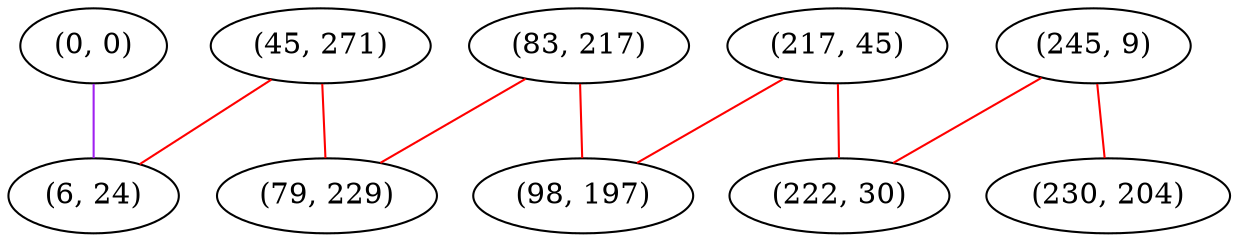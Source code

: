 graph "" {
"(0, 0)";
"(245, 9)";
"(45, 271)";
"(217, 45)";
"(83, 217)";
"(6, 24)";
"(222, 30)";
"(230, 204)";
"(98, 197)";
"(79, 229)";
"(0, 0)" -- "(6, 24)"  [color=purple, key=0, weight=4];
"(245, 9)" -- "(230, 204)"  [color=red, key=0, weight=1];
"(245, 9)" -- "(222, 30)"  [color=red, key=0, weight=1];
"(45, 271)" -- "(79, 229)"  [color=red, key=0, weight=1];
"(45, 271)" -- "(6, 24)"  [color=red, key=0, weight=1];
"(217, 45)" -- "(98, 197)"  [color=red, key=0, weight=1];
"(217, 45)" -- "(222, 30)"  [color=red, key=0, weight=1];
"(83, 217)" -- "(98, 197)"  [color=red, key=0, weight=1];
"(83, 217)" -- "(79, 229)"  [color=red, key=0, weight=1];
}

